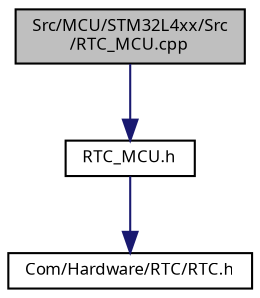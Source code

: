 digraph "Src/MCU/STM32L4xx/Src/RTC_MCU.cpp"
{
  edge [fontname="Sans",fontsize="8",labelfontname="Sans",labelfontsize="8"];
  node [fontname="Sans",fontsize="8",shape=record];
  Node1 [label="Src/MCU/STM32L4xx/Src\l/RTC_MCU.cpp",height=0.2,width=0.4,color="black", fillcolor="grey75", style="filled", fontcolor="black"];
  Node1 -> Node2 [color="midnightblue",fontsize="8",style="solid",fontname="Sans"];
  Node2 [label="RTC_MCU.h",height=0.2,width=0.4,color="black", fillcolor="white", style="filled",URL="$_r_t_c___m_c_u_8h.html"];
  Node2 -> Node3 [color="midnightblue",fontsize="8",style="solid",fontname="Sans"];
  Node3 [label="Com/Hardware/RTC/RTC.h",height=0.2,width=0.4,color="black", fillcolor="white", style="filled",URL="$_r_t_c_8h.html"];
}
